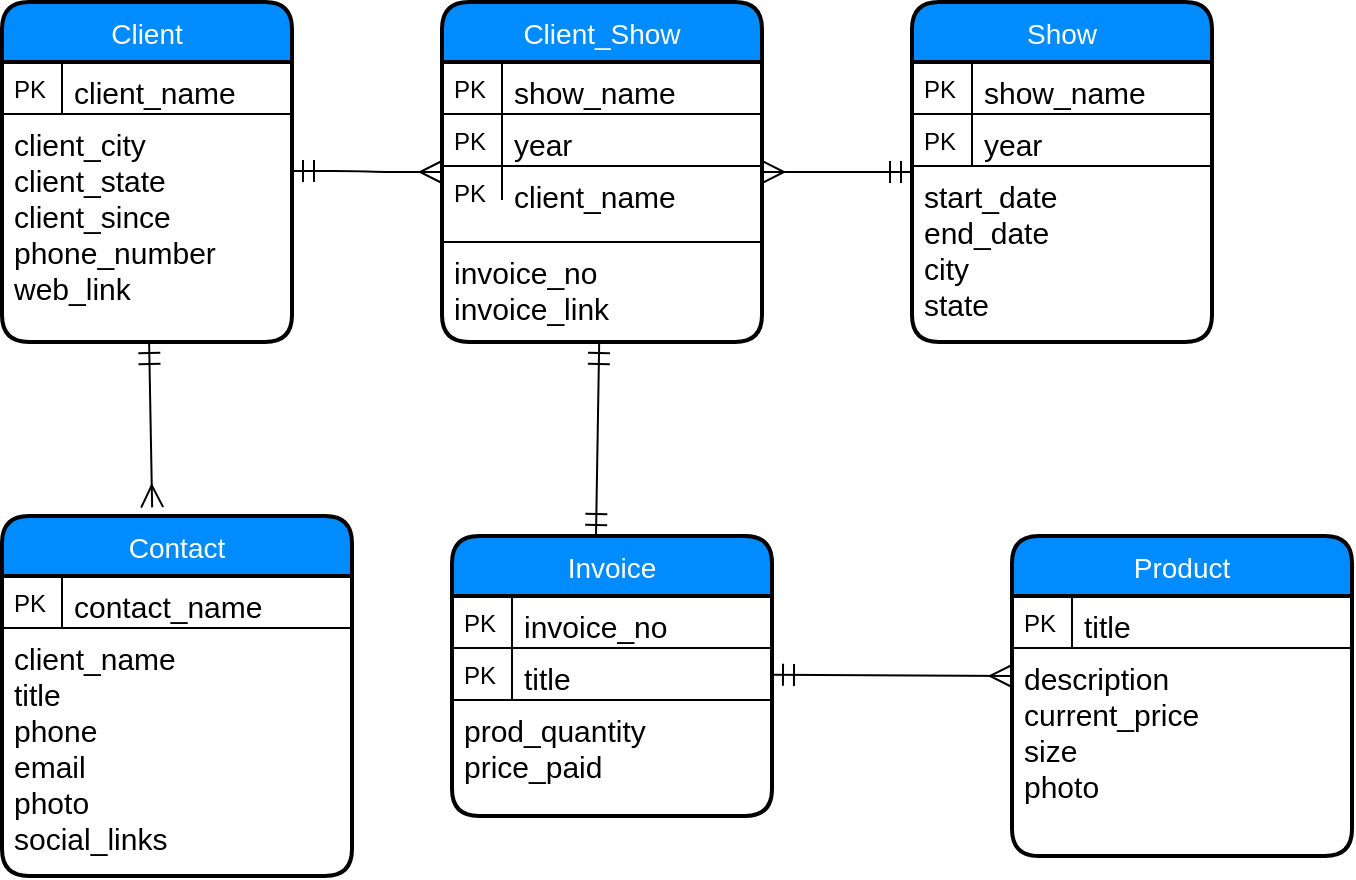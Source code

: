 <mxfile version="10.9.0" type="google"><diagram id="HwLmgR2gDQonsXaBhxoz" name="Page-1"><mxGraphModel dx="925" dy="541" grid="1" gridSize="10" guides="1" tooltips="1" connect="1" arrows="1" fold="1" page="1" pageScale="1" pageWidth="850" pageHeight="1100" math="0" shadow="0"><root><mxCell id="0"/><mxCell id="1" parent="0"/><mxCell id="e9QcOykFbgLhOtlwMGzK-3" value="Client" style="swimlane;childLayout=stackLayout;horizontal=1;startSize=30;horizontalStack=0;fillColor=#008cff;fontColor=#FFFFFF;rounded=1;fontSize=14;fontStyle=0;strokeWidth=2;resizeParent=0;resizeLast=1;shadow=0;dashed=0;align=center;" vertex="1" parent="1"><mxGeometry x="15" y="63" width="145" height="170" as="geometry"><mxRectangle x="60" y="60" width="70" height="30" as="alternateBounds"/></mxGeometry></mxCell><mxCell id="e9QcOykFbgLhOtlwMGzK-9" value="client_name" style="shape=partialRectangle;top=0;left=0;right=0;bottom=1;align=left;verticalAlign=top;fillColor=none;spacingLeft=34;spacingRight=4;overflow=hidden;rotatable=0;points=[[0,0.5],[1,0.5]];portConstraint=eastwest;dropTarget=0;fontSize=15;" vertex="1" parent="e9QcOykFbgLhOtlwMGzK-3"><mxGeometry y="30" width="145" height="26" as="geometry"/></mxCell><mxCell id="e9QcOykFbgLhOtlwMGzK-10" value="PK" style="shape=partialRectangle;top=0;left=0;bottom=0;fillColor=none;align=left;verticalAlign=top;spacingLeft=4;spacingRight=4;overflow=hidden;rotatable=0;points=[];portConstraint=eastwest;part=1;fontSize=12;" vertex="1" connectable="0" parent="e9QcOykFbgLhOtlwMGzK-9"><mxGeometry width="30" height="26" as="geometry"/></mxCell><mxCell id="e9QcOykFbgLhOtlwMGzK-4" value="client_city&#xA;client_state&#xA;client_since&#xA;phone_number&#xA;web_link&#xA;" style="align=left;strokeColor=none;fillColor=none;spacingLeft=4;fontSize=15;verticalAlign=top;resizable=0;rotatable=0;part=1;" vertex="1" parent="e9QcOykFbgLhOtlwMGzK-3"><mxGeometry y="56" width="145" height="114" as="geometry"/></mxCell><mxCell id="e9QcOykFbgLhOtlwMGzK-11" value="Show" style="swimlane;childLayout=stackLayout;horizontal=1;startSize=30;horizontalStack=0;fillColor=#008cff;fontColor=#FFFFFF;rounded=1;fontSize=14;fontStyle=0;strokeWidth=2;resizeParent=0;resizeLast=1;shadow=0;dashed=0;align=center;" vertex="1" parent="1"><mxGeometry x="470" y="63" width="150" height="170" as="geometry"><mxRectangle x="60" y="60" width="70" height="30" as="alternateBounds"/></mxGeometry></mxCell><mxCell id="e9QcOykFbgLhOtlwMGzK-12" value="show_name" style="shape=partialRectangle;top=0;left=0;right=0;bottom=1;align=left;verticalAlign=top;fillColor=none;spacingLeft=34;spacingRight=4;overflow=hidden;rotatable=0;points=[[0,0.5],[1,0.5]];portConstraint=eastwest;dropTarget=0;fontSize=15;" vertex="1" parent="e9QcOykFbgLhOtlwMGzK-11"><mxGeometry y="30" width="150" height="26" as="geometry"/></mxCell><mxCell id="e9QcOykFbgLhOtlwMGzK-13" value="PK" style="shape=partialRectangle;top=0;left=0;bottom=0;fillColor=none;align=left;verticalAlign=top;spacingLeft=4;spacingRight=4;overflow=hidden;rotatable=0;points=[];portConstraint=eastwest;part=1;fontSize=12;" vertex="1" connectable="0" parent="e9QcOykFbgLhOtlwMGzK-12"><mxGeometry width="30" height="26" as="geometry"/></mxCell><mxCell id="e9QcOykFbgLhOtlwMGzK-54" value="year" style="shape=partialRectangle;top=0;left=0;right=0;bottom=1;align=left;verticalAlign=top;fillColor=none;spacingLeft=34;spacingRight=4;overflow=hidden;rotatable=0;points=[[0,0.5],[1,0.5]];portConstraint=eastwest;dropTarget=0;fontSize=15;" vertex="1" parent="e9QcOykFbgLhOtlwMGzK-11"><mxGeometry y="56" width="150" height="26" as="geometry"/></mxCell><mxCell id="e9QcOykFbgLhOtlwMGzK-55" value="PK" style="shape=partialRectangle;top=0;left=0;bottom=0;fillColor=none;align=left;verticalAlign=top;spacingLeft=4;spacingRight=4;overflow=hidden;rotatable=0;points=[];portConstraint=eastwest;part=1;fontSize=12;" vertex="1" connectable="0" parent="e9QcOykFbgLhOtlwMGzK-54"><mxGeometry width="30" height="26" as="geometry"/></mxCell><mxCell id="e9QcOykFbgLhOtlwMGzK-14" value="start_date&#xA;end_date&#xA;city&#xA;state&#xA;&#xA;" style="align=left;strokeColor=none;fillColor=none;spacingLeft=4;fontSize=15;verticalAlign=top;resizable=0;rotatable=0;part=1;" vertex="1" parent="e9QcOykFbgLhOtlwMGzK-11"><mxGeometry y="82" width="150" height="88" as="geometry"/></mxCell><mxCell id="e9QcOykFbgLhOtlwMGzK-85" style="edgeStyle=none;rounded=0;orthogonalLoop=1;jettySize=auto;html=1;entryX=0.45;entryY=0;entryDx=0;entryDy=0;entryPerimeter=0;startArrow=ERmandOne;startFill=0;startSize=9;endArrow=ERmandOne;endFill=0;endSize=9;strokeWidth=1;fontSize=15;" edge="1" parent="1" source="e9QcOykFbgLhOtlwMGzK-50" target="e9QcOykFbgLhOtlwMGzK-77"><mxGeometry relative="1" as="geometry"/></mxCell><mxCell id="e9QcOykFbgLhOtlwMGzK-50" value="Client_Show" style="swimlane;childLayout=stackLayout;horizontal=1;startSize=30;horizontalStack=0;fillColor=#008cff;fontColor=#FFFFFF;rounded=1;fontSize=14;fontStyle=0;strokeWidth=2;resizeParent=0;resizeLast=1;shadow=0;dashed=0;align=center;" vertex="1" parent="1"><mxGeometry x="235" y="63" width="160" height="170" as="geometry"><mxRectangle x="60" y="60" width="70" height="30" as="alternateBounds"/></mxGeometry></mxCell><mxCell id="e9QcOykFbgLhOtlwMGzK-58" value="show_name" style="shape=partialRectangle;top=0;left=0;right=0;bottom=1;align=left;verticalAlign=top;fillColor=none;spacingLeft=34;spacingRight=4;overflow=hidden;rotatable=0;points=[[0,0.5],[1,0.5]];portConstraint=eastwest;dropTarget=0;fontSize=15;" vertex="1" parent="e9QcOykFbgLhOtlwMGzK-50"><mxGeometry y="30" width="160" height="26" as="geometry"/></mxCell><mxCell id="e9QcOykFbgLhOtlwMGzK-59" value="PK" style="shape=partialRectangle;top=0;left=0;bottom=0;fillColor=none;align=left;verticalAlign=top;spacingLeft=4;spacingRight=4;overflow=hidden;rotatable=0;points=[];portConstraint=eastwest;part=1;fontSize=12;" vertex="1" connectable="0" parent="e9QcOykFbgLhOtlwMGzK-58"><mxGeometry width="30" height="26" as="geometry"/></mxCell><mxCell id="e9QcOykFbgLhOtlwMGzK-60" value="year" style="shape=partialRectangle;top=0;left=0;right=0;bottom=1;align=left;verticalAlign=top;fillColor=none;spacingLeft=34;spacingRight=4;overflow=hidden;rotatable=0;points=[[0,0.5],[1,0.5]];portConstraint=eastwest;dropTarget=0;fontSize=15;" vertex="1" parent="e9QcOykFbgLhOtlwMGzK-50"><mxGeometry y="56" width="160" height="26" as="geometry"/></mxCell><mxCell id="e9QcOykFbgLhOtlwMGzK-61" value="PK" style="shape=partialRectangle;top=0;left=0;bottom=0;fillColor=none;align=left;verticalAlign=top;spacingLeft=4;spacingRight=4;overflow=hidden;rotatable=0;points=[];portConstraint=eastwest;part=1;fontSize=12;" vertex="1" connectable="0" parent="e9QcOykFbgLhOtlwMGzK-60"><mxGeometry width="30" height="26" as="geometry"/></mxCell><mxCell id="e9QcOykFbgLhOtlwMGzK-51" value="client_name" style="shape=partialRectangle;top=0;left=0;right=0;bottom=1;align=left;verticalAlign=top;fillColor=none;spacingLeft=34;spacingRight=4;overflow=hidden;rotatable=0;points=[[0,0.5],[1,0.5]];portConstraint=eastwest;dropTarget=0;fontSize=15;" vertex="1" parent="e9QcOykFbgLhOtlwMGzK-50"><mxGeometry y="82" width="160" height="38" as="geometry"/></mxCell><mxCell id="e9QcOykFbgLhOtlwMGzK-52" value="PK" style="shape=partialRectangle;top=0;left=0;bottom=0;fillColor=none;align=left;verticalAlign=top;spacingLeft=4;spacingRight=4;overflow=hidden;rotatable=0;points=[];portConstraint=eastwest;part=1;fontSize=12;" vertex="1" connectable="0" parent="e9QcOykFbgLhOtlwMGzK-51"><mxGeometry width="30" height="16.467" as="geometry"/></mxCell><mxCell id="e9QcOykFbgLhOtlwMGzK-65" value="invoice_no&#xA;invoice_link&#xA;" style="text;strokeColor=none;fillColor=none;spacingLeft=4;spacingRight=4;overflow=hidden;rotatable=0;points=[[0,0.5],[1,0.5]];portConstraint=eastwest;fontSize=15;" vertex="1" parent="e9QcOykFbgLhOtlwMGzK-50"><mxGeometry y="120" width="160" height="50" as="geometry"/></mxCell><mxCell id="e9QcOykFbgLhOtlwMGzK-69" value="" style="edgeStyle=entityRelationEdgeStyle;fontSize=12;html=1;endArrow=ERmany;startArrow=ERmandOne;exitX=1;exitY=0.25;exitDx=0;exitDy=0;entryX=0;entryY=0.5;entryDx=0;entryDy=0;endFill=0;endSize=9;startSize=9;" edge="1" parent="1" source="e9QcOykFbgLhOtlwMGzK-4" target="e9QcOykFbgLhOtlwMGzK-50"><mxGeometry width="100" height="100" relative="1" as="geometry"><mxPoint x="10" y="570" as="sourcePoint"/><mxPoint x="180" y="330" as="targetPoint"/></mxGeometry></mxCell><mxCell id="e9QcOykFbgLhOtlwMGzK-71" style="rounded=0;orthogonalLoop=1;jettySize=auto;html=1;fontSize=15;endArrow=ERmany;endFill=0;startArrow=ERmandOne;startFill=0;strokeWidth=1;endSize=9;startSize=9;" edge="1" parent="1" source="e9QcOykFbgLhOtlwMGzK-11"><mxGeometry relative="1" as="geometry"><mxPoint x="430" y="140" as="sourcePoint"/><mxPoint x="395" y="148" as="targetPoint"/></mxGeometry></mxCell><mxCell id="e9QcOykFbgLhOtlwMGzK-72" value="Contact" style="swimlane;childLayout=stackLayout;horizontal=1;startSize=30;horizontalStack=0;fillColor=#008cff;fontColor=#FFFFFF;rounded=1;fontSize=14;fontStyle=0;strokeWidth=2;resizeParent=0;resizeLast=1;shadow=0;dashed=0;align=center;" vertex="1" parent="1"><mxGeometry x="15" y="320" width="175" height="180" as="geometry"><mxRectangle x="60" y="60" width="70" height="30" as="alternateBounds"/></mxGeometry></mxCell><mxCell id="e9QcOykFbgLhOtlwMGzK-73" value="contact_name" style="shape=partialRectangle;top=0;left=0;right=0;bottom=1;align=left;verticalAlign=top;fillColor=none;spacingLeft=34;spacingRight=4;overflow=hidden;rotatable=0;points=[[0,0.5],[1,0.5]];portConstraint=eastwest;dropTarget=0;fontSize=15;" vertex="1" parent="e9QcOykFbgLhOtlwMGzK-72"><mxGeometry y="30" width="175" height="26" as="geometry"/></mxCell><mxCell id="e9QcOykFbgLhOtlwMGzK-74" value="PK" style="shape=partialRectangle;top=0;left=0;bottom=0;fillColor=none;align=left;verticalAlign=top;spacingLeft=4;spacingRight=4;overflow=hidden;rotatable=0;points=[];portConstraint=eastwest;part=1;fontSize=12;" vertex="1" connectable="0" parent="e9QcOykFbgLhOtlwMGzK-73"><mxGeometry width="30" height="26" as="geometry"/></mxCell><mxCell id="e9QcOykFbgLhOtlwMGzK-75" value="client_name&#xA;title&#xA;phone&#xA;email&#xA;photo&#xA;social_links&#xA;&#xA;" style="align=left;strokeColor=none;fillColor=none;spacingLeft=4;fontSize=15;verticalAlign=top;resizable=0;rotatable=0;part=1;labelBackgroundColor=#ffffff;" vertex="1" parent="e9QcOykFbgLhOtlwMGzK-72"><mxGeometry y="56" width="175" height="124" as="geometry"/></mxCell><mxCell id="e9QcOykFbgLhOtlwMGzK-76" style="edgeStyle=none;rounded=0;orthogonalLoop=1;jettySize=auto;html=1;entryX=0.429;entryY=-0.024;entryDx=0;entryDy=0;startArrow=ERmandOne;startFill=0;startSize=9;endArrow=ERmany;endFill=0;endSize=9;strokeWidth=1;fontSize=15;entryPerimeter=0;" edge="1" parent="1" source="e9QcOykFbgLhOtlwMGzK-4" target="e9QcOykFbgLhOtlwMGzK-72"><mxGeometry relative="1" as="geometry"/></mxCell><mxCell id="e9QcOykFbgLhOtlwMGzK-77" value="Invoice" style="swimlane;childLayout=stackLayout;horizontal=1;startSize=30;horizontalStack=0;fillColor=#008cff;fontColor=#FFFFFF;rounded=1;fontSize=14;fontStyle=0;strokeWidth=2;resizeParent=0;resizeLast=1;shadow=0;dashed=0;align=center;" vertex="1" parent="1"><mxGeometry x="240" y="330" width="160" height="140" as="geometry"><mxRectangle x="60" y="60" width="70" height="30" as="alternateBounds"/></mxGeometry></mxCell><mxCell id="e9QcOykFbgLhOtlwMGzK-78" value="invoice_no" style="shape=partialRectangle;top=0;left=0;right=0;bottom=1;align=left;verticalAlign=top;fillColor=none;spacingLeft=34;spacingRight=4;overflow=hidden;rotatable=0;points=[[0,0.5],[1,0.5]];portConstraint=eastwest;dropTarget=0;fontSize=15;" vertex="1" parent="e9QcOykFbgLhOtlwMGzK-77"><mxGeometry y="30" width="160" height="26" as="geometry"/></mxCell><mxCell id="e9QcOykFbgLhOtlwMGzK-79" value="PK" style="shape=partialRectangle;top=0;left=0;bottom=0;fillColor=none;align=left;verticalAlign=top;spacingLeft=4;spacingRight=4;overflow=hidden;rotatable=0;points=[];portConstraint=eastwest;part=1;fontSize=12;" vertex="1" connectable="0" parent="e9QcOykFbgLhOtlwMGzK-78"><mxGeometry width="30" height="26" as="geometry"/></mxCell><mxCell id="e9QcOykFbgLhOtlwMGzK-80" value="title" style="shape=partialRectangle;top=0;left=0;right=0;bottom=1;align=left;verticalAlign=top;fillColor=none;spacingLeft=34;spacingRight=4;overflow=hidden;rotatable=0;points=[[0,0.5],[1,0.5]];portConstraint=eastwest;dropTarget=0;fontSize=15;" vertex="1" parent="e9QcOykFbgLhOtlwMGzK-77"><mxGeometry y="56" width="160" height="26" as="geometry"/></mxCell><mxCell id="e9QcOykFbgLhOtlwMGzK-81" value="PK" style="shape=partialRectangle;top=0;left=0;bottom=0;fillColor=none;align=left;verticalAlign=top;spacingLeft=4;spacingRight=4;overflow=hidden;rotatable=0;points=[];portConstraint=eastwest;part=1;fontSize=12;" vertex="1" connectable="0" parent="e9QcOykFbgLhOtlwMGzK-80"><mxGeometry width="30" height="26" as="geometry"/></mxCell><mxCell id="e9QcOykFbgLhOtlwMGzK-84" value="prod_quantity&#xA;price_paid&#xA;" style="text;strokeColor=none;fillColor=none;spacingLeft=4;spacingRight=4;overflow=hidden;rotatable=0;points=[[0,0.5],[1,0.5]];portConstraint=eastwest;fontSize=15;" vertex="1" parent="e9QcOykFbgLhOtlwMGzK-77"><mxGeometry y="82" width="160" height="58" as="geometry"/></mxCell><mxCell id="e9QcOykFbgLhOtlwMGzK-86" value="Product" style="swimlane;childLayout=stackLayout;horizontal=1;startSize=30;horizontalStack=0;fillColor=#008cff;fontColor=#FFFFFF;rounded=1;fontSize=14;fontStyle=0;strokeWidth=2;resizeParent=0;resizeLast=1;shadow=0;dashed=0;align=center;" vertex="1" parent="1"><mxGeometry x="520" y="330" width="170" height="160" as="geometry"><mxRectangle x="60" y="60" width="70" height="30" as="alternateBounds"/></mxGeometry></mxCell><mxCell id="e9QcOykFbgLhOtlwMGzK-89" value="title" style="shape=partialRectangle;top=0;left=0;right=0;bottom=1;align=left;verticalAlign=top;fillColor=none;spacingLeft=34;spacingRight=4;overflow=hidden;rotatable=0;points=[[0,0.5],[1,0.5]];portConstraint=eastwest;dropTarget=0;fontSize=15;" vertex="1" parent="e9QcOykFbgLhOtlwMGzK-86"><mxGeometry y="30" width="170" height="26" as="geometry"/></mxCell><mxCell id="e9QcOykFbgLhOtlwMGzK-90" value="PK" style="shape=partialRectangle;top=0;left=0;bottom=0;fillColor=none;align=left;verticalAlign=top;spacingLeft=4;spacingRight=4;overflow=hidden;rotatable=0;points=[];portConstraint=eastwest;part=1;fontSize=12;" vertex="1" connectable="0" parent="e9QcOykFbgLhOtlwMGzK-89"><mxGeometry width="30" height="26" as="geometry"/></mxCell><mxCell id="e9QcOykFbgLhOtlwMGzK-91" value="description&#xA;current_price&#xA;size&#xA;photo&#xA;&#xA;" style="text;strokeColor=none;fillColor=none;spacingLeft=4;spacingRight=4;overflow=hidden;rotatable=0;points=[[0,0.5],[1,0.5]];portConstraint=eastwest;fontSize=15;" vertex="1" parent="e9QcOykFbgLhOtlwMGzK-86"><mxGeometry y="56" width="170" height="104" as="geometry"/></mxCell><mxCell id="e9QcOykFbgLhOtlwMGzK-93" style="edgeStyle=none;rounded=0;orthogonalLoop=1;jettySize=auto;html=1;startArrow=ERmandOne;startFill=0;startSize=9;endArrow=ERmany;endFill=0;endSize=9;strokeWidth=1;fontSize=15;" edge="1" parent="1" source="e9QcOykFbgLhOtlwMGzK-80"><mxGeometry relative="1" as="geometry"><mxPoint x="520" y="400" as="targetPoint"/></mxGeometry></mxCell></root></mxGraphModel></diagram></mxfile>
